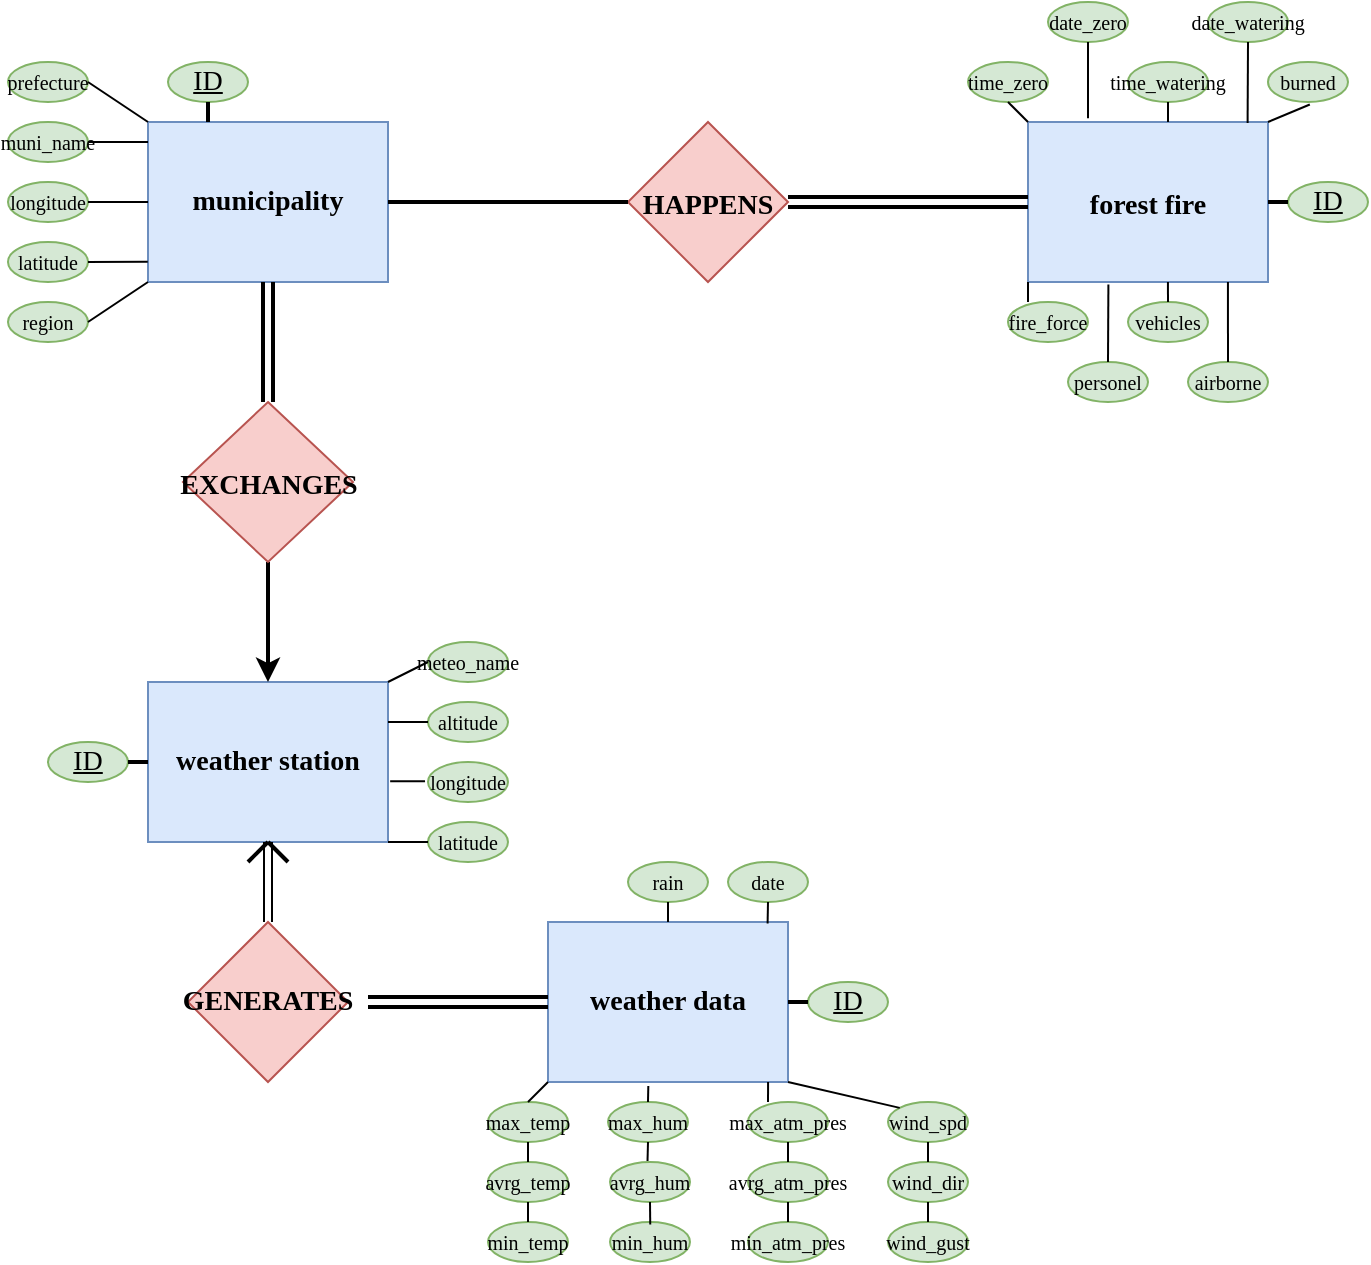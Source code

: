 <mxfile version="20.6.2" type="github"><diagram id="WWY81_JtuqOu2J2RoEmf" name="Page-1"><mxGraphModel dx="1381" dy="764" grid="1" gridSize="10" guides="1" tooltips="1" connect="1" arrows="1" fold="1" page="1" pageScale="1" pageWidth="850" pageHeight="1100" math="0" shadow="0"><root><mxCell id="0"/><mxCell id="1" parent="0"/><mxCell id="IWE4IvIM3m5MT6L9Yo8g-1" value="&lt;h2&gt;&lt;font style=&quot;font-size: 14px;&quot; face=&quot;Verdana&quot;&gt;forest fire&lt;/font&gt;&lt;/h2&gt;" style="rounded=0;whiteSpace=wrap;html=1;fillColor=#dae8fc;strokeColor=#6c8ebf;" parent="1" vertex="1"><mxGeometry x="560" y="120" width="120" height="80" as="geometry"/></mxCell><mxCell id="IWE4IvIM3m5MT6L9Yo8g-2" value="&lt;font face=&quot;Verdana&quot; style=&quot;font-size: 14px;&quot;&gt;&lt;b&gt;municipality&lt;/b&gt;&lt;/font&gt;" style="rounded=0;whiteSpace=wrap;html=1;fillColor=#dae8fc;strokeColor=#6c8ebf;" parent="1" vertex="1"><mxGeometry x="120" y="120" width="120" height="80" as="geometry"/></mxCell><mxCell id="IWE4IvIM3m5MT6L9Yo8g-3" value="&lt;b&gt;&lt;font face=&quot;Verdana&quot;&gt;&lt;font style=&quot;font-size: 14px;&quot;&gt;weather &lt;/font&gt;&lt;font style=&quot;font-size: 14px;&quot;&gt;station&lt;/font&gt;&lt;/font&gt;&lt;/b&gt;" style="rounded=0;whiteSpace=wrap;html=1;fillColor=#dae8fc;strokeColor=#6c8ebf;" parent="1" vertex="1"><mxGeometry x="120" y="400" width="120" height="80" as="geometry"/></mxCell><mxCell id="IWE4IvIM3m5MT6L9Yo8g-4" value="&lt;h2&gt;&lt;font face=&quot;Verdana&quot; style=&quot;font-size: 14px;&quot;&gt;HAPPENS&lt;/font&gt;&lt;/h2&gt;" style="rhombus;whiteSpace=wrap;html=1;fillColor=#f8cecc;strokeColor=#b85450;" parent="1" vertex="1"><mxGeometry x="360" y="120" width="80" height="80" as="geometry"/></mxCell><mxCell id="22NcV_AXBY8GXujb-o-Q-12" style="edgeStyle=orthogonalEdgeStyle;rounded=0;orthogonalLoop=1;jettySize=auto;html=1;exitX=0.5;exitY=1;exitDx=0;exitDy=0;entryX=0.5;entryY=0;entryDx=0;entryDy=0;strokeWidth=2;" parent="1" source="IWE4IvIM3m5MT6L9Yo8g-6" target="IWE4IvIM3m5MT6L9Yo8g-3" edge="1"><mxGeometry relative="1" as="geometry"/></mxCell><mxCell id="IWE4IvIM3m5MT6L9Yo8g-6" value="&lt;h2&gt;&lt;font style=&quot;font-size: 14px;&quot; face=&quot;Verdana&quot;&gt;EXCHANGES&lt;/font&gt;&lt;/h2&gt;" style="rhombus;whiteSpace=wrap;html=1;fillColor=#f8cecc;strokeColor=#b85450;" parent="1" vertex="1"><mxGeometry x="137.5" y="260" width="85" height="80" as="geometry"/></mxCell><mxCell id="IWE4IvIM3m5MT6L9Yo8g-7" value="&lt;b style=&quot;&quot;&gt;&lt;font face=&quot;Verdana&quot; style=&quot;font-size: 14px;&quot;&gt;GENERATES&lt;/font&gt;&lt;/b&gt;" style="rhombus;whiteSpace=wrap;html=1;fillColor=#f8cecc;strokeColor=#b85450;" parent="1" vertex="1"><mxGeometry x="140" y="520" width="80" height="80" as="geometry"/></mxCell><mxCell id="IWE4IvIM3m5MT6L9Yo8g-8" value="&lt;font color=&quot;#000000&quot;&gt;&lt;b&gt;weather data&lt;/b&gt;&lt;/font&gt;" style="rounded=0;whiteSpace=wrap;html=1;labelBackgroundColor=none;fontFamily=Verdana;fontSize=14;fillColor=#dae8fc;strokeColor=#6c8ebf;" parent="1" vertex="1"><mxGeometry x="320" y="520" width="120" height="80" as="geometry"/></mxCell><mxCell id="f_Eok9SNf_XsYcOHeP-y-2" style="edgeStyle=orthogonalEdgeStyle;rounded=0;orthogonalLoop=1;jettySize=auto;html=1;exitX=0.5;exitY=1;exitDx=0;exitDy=0;fontFamily=Verdana;fontSize=14;" parent="1" source="IWE4IvIM3m5MT6L9Yo8g-2" target="IWE4IvIM3m5MT6L9Yo8g-2" edge="1"><mxGeometry relative="1" as="geometry"/></mxCell><mxCell id="f_Eok9SNf_XsYcOHeP-y-4" style="edgeStyle=orthogonalEdgeStyle;rounded=0;orthogonalLoop=1;jettySize=auto;html=1;exitX=0.5;exitY=1;exitDx=0;exitDy=0;fontFamily=Verdana;fontSize=14;" parent="1" source="IWE4IvIM3m5MT6L9Yo8g-2" target="IWE4IvIM3m5MT6L9Yo8g-2" edge="1"><mxGeometry relative="1" as="geometry"/></mxCell><mxCell id="f_Eok9SNf_XsYcOHeP-y-8" value="" style="shape=link;html=1;rounded=0;fontFamily=Verdana;fontSize=14;entryX=0.5;entryY=1;entryDx=0;entryDy=0;exitX=0.5;exitY=0;exitDx=0;exitDy=0;strokeWidth=2;" parent="1" source="IWE4IvIM3m5MT6L9Yo8g-6" target="IWE4IvIM3m5MT6L9Yo8g-2" edge="1"><mxGeometry width="100" relative="1" as="geometry"><mxPoint x="240" y="250" as="sourcePoint"/><mxPoint x="340" y="250" as="targetPoint"/></mxGeometry></mxCell><mxCell id="f_Eok9SNf_XsYcOHeP-y-9" value="" style="endArrow=none;html=1;rounded=0;strokeWidth=2;fontFamily=Verdana;fontSize=14;entryX=1;entryY=0.5;entryDx=0;entryDy=0;exitX=0;exitY=0.5;exitDx=0;exitDy=0;" parent="1" source="IWE4IvIM3m5MT6L9Yo8g-4" target="IWE4IvIM3m5MT6L9Yo8g-2" edge="1"><mxGeometry width="50" height="50" relative="1" as="geometry"><mxPoint x="480" y="410" as="sourcePoint"/><mxPoint x="530" y="360" as="targetPoint"/></mxGeometry></mxCell><mxCell id="f_Eok9SNf_XsYcOHeP-y-10" value="" style="shape=link;html=1;rounded=0;strokeWidth=2;fontFamily=Verdana;fontSize=14;exitX=1;exitY=0.5;exitDx=0;exitDy=0;entryX=0;entryY=0.5;entryDx=0;entryDy=0;" parent="1" source="IWE4IvIM3m5MT6L9Yo8g-4" target="IWE4IvIM3m5MT6L9Yo8g-1" edge="1"><mxGeometry width="100" relative="1" as="geometry"><mxPoint x="450" y="160" as="sourcePoint"/><mxPoint x="550" y="160" as="targetPoint"/></mxGeometry></mxCell><mxCell id="f_Eok9SNf_XsYcOHeP-y-11" value="" style="shape=link;html=1;rounded=0;strokeWidth=2;fontFamily=Verdana;fontSize=14;entryX=0;entryY=0.5;entryDx=0;entryDy=0;" parent="1" target="IWE4IvIM3m5MT6L9Yo8g-8" edge="1"><mxGeometry width="100" relative="1" as="geometry"><mxPoint x="230" y="560" as="sourcePoint"/><mxPoint x="300" y="560" as="targetPoint"/></mxGeometry></mxCell><mxCell id="f_Eok9SNf_XsYcOHeP-y-14" value="ID" style="ellipse;whiteSpace=wrap;html=1;fontFamily=Verdana;fontSize=14;fontStyle=4;fillColor=#d5e8d4;strokeColor=#82b366;" parent="1" vertex="1"><mxGeometry x="130" y="90" width="40" height="20" as="geometry"/></mxCell><mxCell id="f_Eok9SNf_XsYcOHeP-y-16" value="" style="endArrow=none;html=1;rounded=0;strokeWidth=2;fontFamily=Verdana;fontSize=14;entryX=0.5;entryY=1;entryDx=0;entryDy=0;exitX=0.25;exitY=0;exitDx=0;exitDy=0;" parent="1" source="IWE4IvIM3m5MT6L9Yo8g-2" target="f_Eok9SNf_XsYcOHeP-y-14" edge="1"><mxGeometry width="50" height="50" relative="1" as="geometry"><mxPoint x="20" y="140" as="sourcePoint"/><mxPoint x="70" y="90" as="targetPoint"/></mxGeometry></mxCell><mxCell id="f_Eok9SNf_XsYcOHeP-y-17" value="ID" style="ellipse;whiteSpace=wrap;html=1;fontFamily=Verdana;fontSize=14;fontStyle=4;fillColor=#d5e8d4;strokeColor=#82b366;" parent="1" vertex="1"><mxGeometry x="690" y="150" width="40" height="20" as="geometry"/></mxCell><mxCell id="f_Eok9SNf_XsYcOHeP-y-18" value="ID" style="ellipse;whiteSpace=wrap;html=1;fontFamily=Verdana;fontSize=14;fontStyle=4;fillColor=#d5e8d4;strokeColor=#82b366;" parent="1" vertex="1"><mxGeometry x="70" y="430" width="40" height="20" as="geometry"/></mxCell><mxCell id="f_Eok9SNf_XsYcOHeP-y-19" value="ID" style="ellipse;whiteSpace=wrap;html=1;fontFamily=Verdana;fontSize=14;fontStyle=4;fillColor=#d5e8d4;strokeColor=#82b366;" parent="1" vertex="1"><mxGeometry x="450" y="550" width="40" height="20" as="geometry"/></mxCell><mxCell id="f_Eok9SNf_XsYcOHeP-y-20" value="" style="endArrow=none;html=1;rounded=0;strokeWidth=2;fontFamily=Verdana;fontSize=14;entryX=0;entryY=0.5;entryDx=0;entryDy=0;exitX=1;exitY=0.5;exitDx=0;exitDy=0;" parent="1" source="IWE4IvIM3m5MT6L9Yo8g-1" target="f_Eok9SNf_XsYcOHeP-y-17" edge="1"><mxGeometry width="50" height="50" relative="1" as="geometry"><mxPoint x="670" y="260" as="sourcePoint"/><mxPoint x="720" y="210" as="targetPoint"/></mxGeometry></mxCell><mxCell id="f_Eok9SNf_XsYcOHeP-y-21" value="" style="endArrow=none;html=1;rounded=0;strokeWidth=2;fontFamily=Verdana;fontSize=14;entryX=1;entryY=0.5;entryDx=0;entryDy=0;exitX=0;exitY=0.5;exitDx=0;exitDy=0;" parent="1" source="IWE4IvIM3m5MT6L9Yo8g-3" target="f_Eok9SNf_XsYcOHeP-y-18" edge="1"><mxGeometry width="50" height="50" relative="1" as="geometry"><mxPoint x="40" y="530" as="sourcePoint"/><mxPoint x="90" y="480" as="targetPoint"/></mxGeometry></mxCell><mxCell id="f_Eok9SNf_XsYcOHeP-y-22" value="" style="endArrow=none;html=1;rounded=0;strokeWidth=2;fontFamily=Verdana;fontSize=14;exitX=0;exitY=0.5;exitDx=0;exitDy=0;entryX=1;entryY=0.5;entryDx=0;entryDy=0;" parent="1" source="f_Eok9SNf_XsYcOHeP-y-19" target="IWE4IvIM3m5MT6L9Yo8g-8" edge="1"><mxGeometry width="50" height="50" relative="1" as="geometry"><mxPoint x="490" y="540" as="sourcePoint"/><mxPoint x="540" y="490" as="targetPoint"/></mxGeometry></mxCell><mxCell id="f_Eok9SNf_XsYcOHeP-y-23" value="&lt;font size=&quot;1&quot;&gt;time_zero&lt;/font&gt;" style="ellipse;whiteSpace=wrap;html=1;fontFamily=Verdana;fontSize=14;fontStyle=0;fillColor=#d5e8d4;strokeColor=#82b366;" parent="1" vertex="1"><mxGeometry x="530" y="90" width="40" height="20" as="geometry"/></mxCell><mxCell id="f_Eok9SNf_XsYcOHeP-y-24" value="&lt;font size=&quot;1&quot;&gt;date_zero&lt;/font&gt;" style="ellipse;whiteSpace=wrap;html=1;fontFamily=Verdana;fontSize=14;fontStyle=0;fillColor=#d5e8d4;strokeColor=#82b366;" parent="1" vertex="1"><mxGeometry x="570" y="60" width="40" height="20" as="geometry"/></mxCell><mxCell id="f_Eok9SNf_XsYcOHeP-y-25" value="&lt;font size=&quot;1&quot;&gt;time_watering&lt;br&gt;&lt;/font&gt;" style="ellipse;whiteSpace=wrap;html=1;fontFamily=Verdana;fontSize=14;fontStyle=0;fillColor=#d5e8d4;strokeColor=#82b366;" parent="1" vertex="1"><mxGeometry x="610" y="90" width="40" height="20" as="geometry"/></mxCell><mxCell id="f_Eok9SNf_XsYcOHeP-y-78" value="&lt;font size=&quot;1&quot;&gt;date_watering&lt;br&gt;&lt;/font&gt;" style="ellipse;whiteSpace=wrap;html=1;fontFamily=Verdana;fontSize=14;fontStyle=0;fillColor=#d5e8d4;strokeColor=#82b366;" parent="1" vertex="1"><mxGeometry x="650" y="60" width="40" height="20" as="geometry"/></mxCell><mxCell id="f_Eok9SNf_XsYcOHeP-y-79" value="&lt;font size=&quot;1&quot;&gt;burned&lt;br&gt;&lt;/font&gt;" style="ellipse;whiteSpace=wrap;html=1;fontFamily=Verdana;fontSize=14;fontStyle=0;fillColor=#d5e8d4;strokeColor=#82b366;" parent="1" vertex="1"><mxGeometry x="680" y="90" width="40" height="20" as="geometry"/></mxCell><mxCell id="f_Eok9SNf_XsYcOHeP-y-80" value="&lt;font size=&quot;1&quot;&gt;personel&lt;br&gt;&lt;/font&gt;" style="ellipse;whiteSpace=wrap;html=1;fontFamily=Verdana;fontSize=14;fontStyle=0;fillColor=#d5e8d4;strokeColor=#82b366;" parent="1" vertex="1"><mxGeometry x="580" y="240" width="40" height="20" as="geometry"/></mxCell><mxCell id="f_Eok9SNf_XsYcOHeP-y-81" value="&lt;font size=&quot;1&quot;&gt;vehicles&lt;br&gt;&lt;/font&gt;" style="ellipse;whiteSpace=wrap;html=1;fontFamily=Verdana;fontSize=14;fontStyle=0;fillColor=#d5e8d4;strokeColor=#82b366;" parent="1" vertex="1"><mxGeometry x="610" y="210" width="40" height="20" as="geometry"/></mxCell><mxCell id="f_Eok9SNf_XsYcOHeP-y-82" value="&lt;font size=&quot;1&quot;&gt;airborne&lt;br&gt;&lt;/font&gt;" style="ellipse;whiteSpace=wrap;html=1;fontFamily=Verdana;fontSize=14;fontStyle=0;fillColor=#d5e8d4;strokeColor=#82b366;" parent="1" vertex="1"><mxGeometry x="640" y="240" width="40" height="20" as="geometry"/></mxCell><mxCell id="f_Eok9SNf_XsYcOHeP-y-85" value="&lt;font size=&quot;1&quot;&gt;region&lt;/font&gt;" style="ellipse;whiteSpace=wrap;html=1;fontFamily=Verdana;fontSize=14;fontStyle=0;fillColor=#d5e8d4;strokeColor=#82b366;" parent="1" vertex="1"><mxGeometry x="50" y="210" width="40" height="20" as="geometry"/></mxCell><mxCell id="f_Eok9SNf_XsYcOHeP-y-86" value="&lt;font size=&quot;1&quot;&gt;prefecture&lt;br&gt;&lt;/font&gt;" style="ellipse;whiteSpace=wrap;html=1;fontFamily=Verdana;fontSize=14;fontStyle=0;fillColor=#d5e8d4;strokeColor=#82b366;" parent="1" vertex="1"><mxGeometry x="50" y="90" width="40" height="20" as="geometry"/></mxCell><mxCell id="f_Eok9SNf_XsYcOHeP-y-87" value="&lt;font size=&quot;1&quot;&gt;longitude&lt;br&gt;&lt;/font&gt;" style="ellipse;whiteSpace=wrap;html=1;fontFamily=Verdana;fontSize=14;fontStyle=0;fillColor=#d5e8d4;strokeColor=#82b366;" parent="1" vertex="1"><mxGeometry x="50" y="150" width="40" height="20" as="geometry"/></mxCell><mxCell id="f_Eok9SNf_XsYcOHeP-y-88" value="&lt;font size=&quot;1&quot;&gt;muni_name&lt;br&gt;&lt;/font&gt;" style="ellipse;whiteSpace=wrap;html=1;fontFamily=Verdana;fontSize=14;fontStyle=0;fillColor=#d5e8d4;strokeColor=#82b366;" parent="1" vertex="1"><mxGeometry x="50" y="120" width="40" height="20" as="geometry"/></mxCell><mxCell id="f_Eok9SNf_XsYcOHeP-y-89" value="&lt;font size=&quot;1&quot;&gt;latitude&lt;br&gt;&lt;/font&gt;" style="ellipse;whiteSpace=wrap;html=1;fontFamily=Verdana;fontSize=14;fontStyle=0;fillColor=#d5e8d4;strokeColor=#82b366;" parent="1" vertex="1"><mxGeometry x="50" y="180" width="40" height="20" as="geometry"/></mxCell><mxCell id="f_Eok9SNf_XsYcOHeP-y-90" value="&lt;font size=&quot;1&quot;&gt;meteo_name&lt;/font&gt;" style="ellipse;whiteSpace=wrap;html=1;fontFamily=Verdana;fontSize=14;fontStyle=0;fillColor=#d5e8d4;strokeColor=#82b366;" parent="1" vertex="1"><mxGeometry x="260" y="380" width="40" height="20" as="geometry"/></mxCell><mxCell id="f_Eok9SNf_XsYcOHeP-y-92" value="&lt;font size=&quot;1&quot;&gt;longitude&lt;br&gt;&lt;/font&gt;" style="ellipse;whiteSpace=wrap;html=1;fontFamily=Verdana;fontSize=14;fontStyle=0;fillColor=#d5e8d4;strokeColor=#82b366;" parent="1" vertex="1"><mxGeometry x="260" y="440" width="40" height="20" as="geometry"/></mxCell><mxCell id="f_Eok9SNf_XsYcOHeP-y-93" value="&lt;font size=&quot;1&quot;&gt;altitude&lt;br&gt;&lt;/font&gt;" style="ellipse;whiteSpace=wrap;html=1;fontFamily=Verdana;fontSize=14;fontStyle=0;fillColor=#d5e8d4;strokeColor=#82b366;" parent="1" vertex="1"><mxGeometry x="260" y="410" width="40" height="20" as="geometry"/></mxCell><mxCell id="f_Eok9SNf_XsYcOHeP-y-94" value="&lt;font size=&quot;1&quot;&gt;latitude&lt;br&gt;&lt;/font&gt;" style="ellipse;whiteSpace=wrap;html=1;fontFamily=Verdana;fontSize=14;fontStyle=0;fillColor=#d5e8d4;strokeColor=#82b366;" parent="1" vertex="1"><mxGeometry x="260" y="470" width="40" height="20" as="geometry"/></mxCell><mxCell id="f_Eok9SNf_XsYcOHeP-y-116" value="&lt;font size=&quot;1&quot;&gt;max_temp&lt;br&gt;&lt;/font&gt;" style="ellipse;whiteSpace=wrap;html=1;fontFamily=Verdana;fontSize=14;fontStyle=0;fillColor=#d5e8d4;strokeColor=#82b366;" parent="1" vertex="1"><mxGeometry x="290" y="610" width="40" height="20" as="geometry"/></mxCell><mxCell id="f_Eok9SNf_XsYcOHeP-y-118" value="&lt;font size=&quot;1&quot;&gt;avrg_temp&lt;br&gt;&lt;/font&gt;" style="ellipse;whiteSpace=wrap;html=1;fontFamily=Verdana;fontSize=14;fontStyle=0;fillColor=#d5e8d4;strokeColor=#82b366;" parent="1" vertex="1"><mxGeometry x="290" y="640" width="40" height="20" as="geometry"/></mxCell><mxCell id="f_Eok9SNf_XsYcOHeP-y-119" value="&lt;font size=&quot;1&quot;&gt;min_temp&lt;br&gt;&lt;/font&gt;" style="ellipse;whiteSpace=wrap;html=1;fontFamily=Verdana;fontSize=14;fontStyle=0;fillColor=#d5e8d4;strokeColor=#82b366;" parent="1" vertex="1"><mxGeometry x="290" y="670" width="40" height="20" as="geometry"/></mxCell><mxCell id="f_Eok9SNf_XsYcOHeP-y-120" value="&lt;font size=&quot;1&quot;&gt;max_hum&lt;br&gt;&lt;/font&gt;" style="ellipse;whiteSpace=wrap;html=1;fontFamily=Verdana;fontSize=14;fontStyle=0;fillColor=#d5e8d4;strokeColor=#82b366;" parent="1" vertex="1"><mxGeometry x="350" y="610" width="40" height="20" as="geometry"/></mxCell><mxCell id="f_Eok9SNf_XsYcOHeP-y-121" value="&lt;font size=&quot;1&quot;&gt;avrg_hum&lt;br&gt;&lt;/font&gt;" style="ellipse;whiteSpace=wrap;html=1;fontFamily=Verdana;fontSize=14;fontStyle=0;fillColor=#d5e8d4;strokeColor=#82b366;" parent="1" vertex="1"><mxGeometry x="351" y="640" width="40" height="20" as="geometry"/></mxCell><mxCell id="f_Eok9SNf_XsYcOHeP-y-122" value="&lt;font size=&quot;1&quot;&gt;min_hum&lt;br&gt;&lt;/font&gt;" style="ellipse;whiteSpace=wrap;html=1;fontFamily=Verdana;fontSize=14;fontStyle=0;fillColor=#d5e8d4;strokeColor=#82b366;" parent="1" vertex="1"><mxGeometry x="351" y="670" width="40" height="20" as="geometry"/></mxCell><mxCell id="f_Eok9SNf_XsYcOHeP-y-123" value="&lt;font size=&quot;1&quot;&gt;max_atm_pres&lt;br&gt;&lt;/font&gt;" style="ellipse;whiteSpace=wrap;html=1;fontFamily=Verdana;fontSize=14;fontStyle=0;fillColor=#d5e8d4;strokeColor=#82b366;" parent="1" vertex="1"><mxGeometry x="420" y="610" width="40" height="20" as="geometry"/></mxCell><mxCell id="f_Eok9SNf_XsYcOHeP-y-124" value="&lt;font size=&quot;1&quot;&gt;avrg_atm_pres&lt;br&gt;&lt;/font&gt;" style="ellipse;whiteSpace=wrap;html=1;fontFamily=Verdana;fontSize=14;fontStyle=0;fillColor=#d5e8d4;strokeColor=#82b366;" parent="1" vertex="1"><mxGeometry x="420" y="640" width="40" height="20" as="geometry"/></mxCell><mxCell id="f_Eok9SNf_XsYcOHeP-y-125" value="&lt;font size=&quot;1&quot;&gt;min_atm_pres&lt;br&gt;&lt;/font&gt;" style="ellipse;whiteSpace=wrap;html=1;fontFamily=Verdana;fontSize=14;fontStyle=0;fillColor=#d5e8d4;strokeColor=#82b366;" parent="1" vertex="1"><mxGeometry x="420" y="670" width="40" height="20" as="geometry"/></mxCell><mxCell id="f_Eok9SNf_XsYcOHeP-y-126" value="&lt;font size=&quot;1&quot;&gt;wind_spd&lt;br&gt;&lt;/font&gt;" style="ellipse;whiteSpace=wrap;html=1;fontFamily=Verdana;fontSize=14;fontStyle=0;fillColor=#d5e8d4;strokeColor=#82b366;" parent="1" vertex="1"><mxGeometry x="490" y="610" width="40" height="20" as="geometry"/></mxCell><mxCell id="f_Eok9SNf_XsYcOHeP-y-127" value="&lt;font size=&quot;1&quot;&gt;wind_dir&lt;br&gt;&lt;/font&gt;" style="ellipse;whiteSpace=wrap;html=1;fontFamily=Verdana;fontSize=14;fontStyle=0;fillColor=#d5e8d4;strokeColor=#82b366;" parent="1" vertex="1"><mxGeometry x="490" y="640" width="40" height="20" as="geometry"/></mxCell><mxCell id="f_Eok9SNf_XsYcOHeP-y-128" value="&lt;font size=&quot;1&quot;&gt;wind_gust&lt;br&gt;&lt;/font&gt;" style="ellipse;whiteSpace=wrap;html=1;fontFamily=Verdana;fontSize=14;fontStyle=0;fillColor=#d5e8d4;strokeColor=#82b366;" parent="1" vertex="1"><mxGeometry x="490" y="670" width="40" height="20" as="geometry"/></mxCell><mxCell id="f_Eok9SNf_XsYcOHeP-y-129" value="&lt;font size=&quot;1&quot;&gt;rain&lt;br&gt;&lt;/font&gt;" style="ellipse;whiteSpace=wrap;html=1;fontFamily=Verdana;fontSize=14;fontStyle=0;fillColor=#d5e8d4;strokeColor=#82b366;" parent="1" vertex="1"><mxGeometry x="360" y="490" width="40" height="20" as="geometry"/></mxCell><mxCell id="f_Eok9SNf_XsYcOHeP-y-130" value="&lt;font size=&quot;1&quot;&gt;date&lt;br&gt;&lt;/font&gt;" style="ellipse;whiteSpace=wrap;html=1;fontFamily=Verdana;fontSize=14;fontStyle=0;fillColor=#d5e8d4;strokeColor=#82b366;" parent="1" vertex="1"><mxGeometry x="410" y="490" width="40" height="20" as="geometry"/></mxCell><mxCell id="f_Eok9SNf_XsYcOHeP-y-131" value="&lt;font size=&quot;1&quot;&gt;fire_force&lt;br&gt;&lt;/font&gt;" style="ellipse;whiteSpace=wrap;html=1;fontFamily=Verdana;fontSize=14;fontStyle=0;fillColor=#d5e8d4;strokeColor=#82b366;" parent="1" vertex="1"><mxGeometry x="550" y="210" width="40" height="20" as="geometry"/></mxCell><mxCell id="O7Wk5swd6t4d14lx1I56-5" value="" style="endArrow=none;html=1;rounded=0;entryX=0;entryY=1;entryDx=0;entryDy=0;" parent="1" target="IWE4IvIM3m5MT6L9Yo8g-1" edge="1"><mxGeometry width="50" height="50" relative="1" as="geometry"><mxPoint x="560" y="210" as="sourcePoint"/><mxPoint x="610" y="170" as="targetPoint"/></mxGeometry></mxCell><mxCell id="O7Wk5swd6t4d14lx1I56-6" value="" style="endArrow=none;html=1;rounded=0;entryX=0.5;entryY=0;entryDx=0;entryDy=0;exitX=0.335;exitY=1.016;exitDx=0;exitDy=0;exitPerimeter=0;" parent="1" source="IWE4IvIM3m5MT6L9Yo8g-1" target="f_Eok9SNf_XsYcOHeP-y-80" edge="1"><mxGeometry width="50" height="50" relative="1" as="geometry"><mxPoint x="490" y="260" as="sourcePoint"/><mxPoint x="540" y="210" as="targetPoint"/></mxGeometry></mxCell><mxCell id="O7Wk5swd6t4d14lx1I56-7" value="" style="endArrow=none;html=1;rounded=0;exitX=0.5;exitY=0;exitDx=0;exitDy=0;entryX=0.833;entryY=1;entryDx=0;entryDy=0;entryPerimeter=0;" parent="1" source="f_Eok9SNf_XsYcOHeP-y-82" target="IWE4IvIM3m5MT6L9Yo8g-1" edge="1"><mxGeometry width="50" height="50" relative="1" as="geometry"><mxPoint x="670" y="270" as="sourcePoint"/><mxPoint x="720" y="220" as="targetPoint"/></mxGeometry></mxCell><mxCell id="O7Wk5swd6t4d14lx1I56-8" value="" style="endArrow=none;html=1;rounded=0;entryX=0.5;entryY=0;entryDx=0;entryDy=0;exitX=0.583;exitY=1;exitDx=0;exitDy=0;exitPerimeter=0;" parent="1" source="IWE4IvIM3m5MT6L9Yo8g-1" target="f_Eok9SNf_XsYcOHeP-y-81" edge="1"><mxGeometry width="50" height="50" relative="1" as="geometry"><mxPoint x="490" y="270" as="sourcePoint"/><mxPoint x="540" y="220" as="targetPoint"/></mxGeometry></mxCell><mxCell id="O7Wk5swd6t4d14lx1I56-9" value="" style="endArrow=none;html=1;rounded=0;entryX=0.5;entryY=1;entryDx=0;entryDy=0;exitX=0.25;exitY=-0.023;exitDx=0;exitDy=0;exitPerimeter=0;" parent="1" source="IWE4IvIM3m5MT6L9Yo8g-1" target="f_Eok9SNf_XsYcOHeP-y-24" edge="1"><mxGeometry width="50" height="50" relative="1" as="geometry"><mxPoint x="480" y="100" as="sourcePoint"/><mxPoint x="530" y="50" as="targetPoint"/></mxGeometry></mxCell><mxCell id="O7Wk5swd6t4d14lx1I56-10" value="" style="endArrow=none;html=1;rounded=0;entryX=0.5;entryY=1;entryDx=0;entryDy=0;" parent="1" target="f_Eok9SNf_XsYcOHeP-y-25" edge="1"><mxGeometry width="50" height="50" relative="1" as="geometry"><mxPoint x="630" y="120" as="sourcePoint"/><mxPoint x="660" y="40" as="targetPoint"/></mxGeometry></mxCell><mxCell id="O7Wk5swd6t4d14lx1I56-11" value="" style="endArrow=none;html=1;rounded=0;entryX=0.5;entryY=1;entryDx=0;entryDy=0;exitX=0;exitY=0;exitDx=0;exitDy=0;" parent="1" source="IWE4IvIM3m5MT6L9Yo8g-1" target="f_Eok9SNf_XsYcOHeP-y-23" edge="1"><mxGeometry width="50" height="50" relative="1" as="geometry"><mxPoint x="500" y="150" as="sourcePoint"/><mxPoint x="550" y="100" as="targetPoint"/></mxGeometry></mxCell><mxCell id="O7Wk5swd6t4d14lx1I56-12" value="" style="endArrow=none;html=1;rounded=0;entryX=0.523;entryY=1.063;entryDx=0;entryDy=0;entryPerimeter=0;exitX=1;exitY=0;exitDx=0;exitDy=0;" parent="1" source="IWE4IvIM3m5MT6L9Yo8g-1" target="f_Eok9SNf_XsYcOHeP-y-79" edge="1"><mxGeometry width="50" height="50" relative="1" as="geometry"><mxPoint x="470" y="140" as="sourcePoint"/><mxPoint x="520" y="90" as="targetPoint"/></mxGeometry></mxCell><mxCell id="O7Wk5swd6t4d14lx1I56-13" value="" style="endArrow=none;html=1;rounded=0;entryX=0.5;entryY=1;entryDx=0;entryDy=0;exitX=0.915;exitY=0.006;exitDx=0;exitDy=0;exitPerimeter=0;" parent="1" source="IWE4IvIM3m5MT6L9Yo8g-1" target="f_Eok9SNf_XsYcOHeP-y-78" edge="1"><mxGeometry width="50" height="50" relative="1" as="geometry"><mxPoint x="480" y="130" as="sourcePoint"/><mxPoint x="530" y="80" as="targetPoint"/></mxGeometry></mxCell><mxCell id="O7Wk5swd6t4d14lx1I56-14" value="" style="endArrow=none;html=1;rounded=0;exitX=1;exitY=0.5;exitDx=0;exitDy=0;entryX=-0.001;entryY=0.874;entryDx=0;entryDy=0;entryPerimeter=0;" parent="1" source="f_Eok9SNf_XsYcOHeP-y-89" target="IWE4IvIM3m5MT6L9Yo8g-2" edge="1"><mxGeometry width="50" height="50" relative="1" as="geometry"><mxPoint x="90" y="180" as="sourcePoint"/><mxPoint x="140" y="130" as="targetPoint"/></mxGeometry></mxCell><mxCell id="O7Wk5swd6t4d14lx1I56-15" value="" style="endArrow=none;html=1;rounded=0;entryX=0;entryY=0.5;entryDx=0;entryDy=0;exitX=1;exitY=0.5;exitDx=0;exitDy=0;" parent="1" source="f_Eok9SNf_XsYcOHeP-y-87" target="IWE4IvIM3m5MT6L9Yo8g-2" edge="1"><mxGeometry width="50" height="50" relative="1" as="geometry"><mxPoint x="90" y="210" as="sourcePoint"/><mxPoint x="140" y="160" as="targetPoint"/></mxGeometry></mxCell><mxCell id="O7Wk5swd6t4d14lx1I56-16" value="" style="endArrow=none;html=1;rounded=0;entryX=1;entryY=0.5;entryDx=0;entryDy=0;exitX=0;exitY=0.125;exitDx=0;exitDy=0;exitPerimeter=0;" parent="1" source="IWE4IvIM3m5MT6L9Yo8g-2" target="f_Eok9SNf_XsYcOHeP-y-88" edge="1"><mxGeometry width="50" height="50" relative="1" as="geometry"><mxPoint y="190" as="sourcePoint"/><mxPoint x="50" y="140" as="targetPoint"/></mxGeometry></mxCell><mxCell id="O7Wk5swd6t4d14lx1I56-17" value="" style="endArrow=none;html=1;rounded=0;entryX=1;entryY=0.5;entryDx=0;entryDy=0;exitX=0;exitY=0;exitDx=0;exitDy=0;" parent="1" source="IWE4IvIM3m5MT6L9Yo8g-2" target="f_Eok9SNf_XsYcOHeP-y-86" edge="1"><mxGeometry width="50" height="50" relative="1" as="geometry"><mxPoint x="90" y="180" as="sourcePoint"/><mxPoint x="140" y="130" as="targetPoint"/></mxGeometry></mxCell><mxCell id="O7Wk5swd6t4d14lx1I56-18" value="" style="endArrow=none;html=1;rounded=0;exitX=1;exitY=0.5;exitDx=0;exitDy=0;entryX=0;entryY=1;entryDx=0;entryDy=0;" parent="1" source="f_Eok9SNf_XsYcOHeP-y-85" target="IWE4IvIM3m5MT6L9Yo8g-2" edge="1"><mxGeometry width="50" height="50" relative="1" as="geometry"><mxPoint x="100" y="190" as="sourcePoint"/><mxPoint x="150" y="140" as="targetPoint"/></mxGeometry></mxCell><mxCell id="O7Wk5swd6t4d14lx1I56-20" value="" style="endArrow=none;html=1;rounded=0;entryX=0;entryY=0.5;entryDx=0;entryDy=0;exitX=1;exitY=1;exitDx=0;exitDy=0;" parent="1" source="IWE4IvIM3m5MT6L9Yo8g-3" target="f_Eok9SNf_XsYcOHeP-y-94" edge="1"><mxGeometry width="50" height="50" relative="1" as="geometry"><mxPoint x="40" y="530" as="sourcePoint"/><mxPoint x="90" y="480" as="targetPoint"/></mxGeometry></mxCell><mxCell id="O7Wk5swd6t4d14lx1I56-21" value="" style="endArrow=none;html=1;rounded=0;entryX=-0.037;entryY=0.484;entryDx=0;entryDy=0;entryPerimeter=0;exitX=1.009;exitY=0.621;exitDx=0;exitDy=0;exitPerimeter=0;" parent="1" source="IWE4IvIM3m5MT6L9Yo8g-3" target="f_Eok9SNf_XsYcOHeP-y-92" edge="1"><mxGeometry width="50" height="50" relative="1" as="geometry"><mxPoint x="210" y="540" as="sourcePoint"/><mxPoint x="260" y="490" as="targetPoint"/></mxGeometry></mxCell><mxCell id="O7Wk5swd6t4d14lx1I56-22" value="" style="endArrow=none;html=1;rounded=0;entryX=0;entryY=0.5;entryDx=0;entryDy=0;exitX=1;exitY=0.25;exitDx=0;exitDy=0;" parent="1" source="IWE4IvIM3m5MT6L9Yo8g-3" target="f_Eok9SNf_XsYcOHeP-y-93" edge="1"><mxGeometry width="50" height="50" relative="1" as="geometry"><mxPoint x="220" y="550" as="sourcePoint"/><mxPoint x="270" y="500" as="targetPoint"/></mxGeometry></mxCell><mxCell id="O7Wk5swd6t4d14lx1I56-23" value="" style="endArrow=none;html=1;rounded=0;entryX=0;entryY=0.5;entryDx=0;entryDy=0;exitX=1;exitY=0;exitDx=0;exitDy=0;" parent="1" source="IWE4IvIM3m5MT6L9Yo8g-3" target="f_Eok9SNf_XsYcOHeP-y-90" edge="1"><mxGeometry width="50" height="50" relative="1" as="geometry"><mxPoint x="190" y="415" as="sourcePoint"/><mxPoint x="240" y="365" as="targetPoint"/></mxGeometry></mxCell><mxCell id="O7Wk5swd6t4d14lx1I56-24" value="" style="endArrow=none;html=1;rounded=0;entryX=0.5;entryY=1;entryDx=0;entryDy=0;exitX=0.915;exitY=0.01;exitDx=0;exitDy=0;exitPerimeter=0;" parent="1" source="IWE4IvIM3m5MT6L9Yo8g-8" target="f_Eok9SNf_XsYcOHeP-y-130" edge="1"><mxGeometry width="50" height="50" relative="1" as="geometry"><mxPoint x="460" y="580" as="sourcePoint"/><mxPoint x="510" y="530" as="targetPoint"/></mxGeometry></mxCell><mxCell id="O7Wk5swd6t4d14lx1I56-25" value="" style="endArrow=none;html=1;rounded=0;entryX=0.5;entryY=1;entryDx=0;entryDy=0;exitX=0.5;exitY=0;exitDx=0;exitDy=0;" parent="1" source="IWE4IvIM3m5MT6L9Yo8g-8" target="f_Eok9SNf_XsYcOHeP-y-129" edge="1"><mxGeometry width="50" height="50" relative="1" as="geometry"><mxPoint x="240" y="570" as="sourcePoint"/><mxPoint x="290" y="520" as="targetPoint"/></mxGeometry></mxCell><mxCell id="O7Wk5swd6t4d14lx1I56-26" value="" style="endArrow=none;html=1;rounded=0;entryX=0;entryY=1;entryDx=0;entryDy=0;exitX=0.5;exitY=0;exitDx=0;exitDy=0;" parent="1" source="f_Eok9SNf_XsYcOHeP-y-116" target="IWE4IvIM3m5MT6L9Yo8g-8" edge="1"><mxGeometry width="50" height="50" relative="1" as="geometry"><mxPoint x="250" y="640" as="sourcePoint"/><mxPoint x="300" y="590" as="targetPoint"/></mxGeometry></mxCell><mxCell id="O7Wk5swd6t4d14lx1I56-27" value="" style="endArrow=none;html=1;rounded=0;entryX=0.418;entryY=1.025;entryDx=0;entryDy=0;entryPerimeter=0;exitX=0.5;exitY=0;exitDx=0;exitDy=0;" parent="1" source="f_Eok9SNf_XsYcOHeP-y-120" target="IWE4IvIM3m5MT6L9Yo8g-8" edge="1"><mxGeometry width="50" height="50" relative="1" as="geometry"><mxPoint x="350" y="650" as="sourcePoint"/><mxPoint x="400" y="600" as="targetPoint"/></mxGeometry></mxCell><mxCell id="O7Wk5swd6t4d14lx1I56-28" value="" style="endArrow=none;html=1;rounded=0;entryX=0.917;entryY=1;entryDx=0;entryDy=0;entryPerimeter=0;" parent="1" target="IWE4IvIM3m5MT6L9Yo8g-8" edge="1"><mxGeometry width="50" height="50" relative="1" as="geometry"><mxPoint x="430" y="610" as="sourcePoint"/><mxPoint x="470" y="600" as="targetPoint"/></mxGeometry></mxCell><mxCell id="O7Wk5swd6t4d14lx1I56-29" value="" style="endArrow=none;html=1;rounded=0;entryX=1;entryY=1;entryDx=0;entryDy=0;exitX=0;exitY=0;exitDx=0;exitDy=0;" parent="1" source="f_Eok9SNf_XsYcOHeP-y-126" target="IWE4IvIM3m5MT6L9Yo8g-8" edge="1"><mxGeometry width="50" height="50" relative="1" as="geometry"><mxPoint x="530" y="620" as="sourcePoint"/><mxPoint x="580" y="570" as="targetPoint"/></mxGeometry></mxCell><mxCell id="O7Wk5swd6t4d14lx1I56-30" value="" style="endArrow=none;html=1;rounded=0;entryX=0.5;entryY=1;entryDx=0;entryDy=0;exitX=0.5;exitY=0;exitDx=0;exitDy=0;" parent="1" source="f_Eok9SNf_XsYcOHeP-y-118" target="f_Eok9SNf_XsYcOHeP-y-116" edge="1"><mxGeometry width="50" height="50" relative="1" as="geometry"><mxPoint x="380" y="700" as="sourcePoint"/><mxPoint x="430" y="650" as="targetPoint"/></mxGeometry></mxCell><mxCell id="O7Wk5swd6t4d14lx1I56-31" value="" style="endArrow=none;html=1;rounded=0;entryX=0.5;entryY=1;entryDx=0;entryDy=0;exitX=0.5;exitY=0;exitDx=0;exitDy=0;" parent="1" source="f_Eok9SNf_XsYcOHeP-y-119" target="f_Eok9SNf_XsYcOHeP-y-118" edge="1"><mxGeometry width="50" height="50" relative="1" as="geometry"><mxPoint x="300" y="710" as="sourcePoint"/><mxPoint x="350" y="660" as="targetPoint"/></mxGeometry></mxCell><mxCell id="O7Wk5swd6t4d14lx1I56-32" value="" style="endArrow=none;html=1;rounded=0;entryX=0.503;entryY=0.063;entryDx=0;entryDy=0;entryPerimeter=0;exitX=0.5;exitY=1;exitDx=0;exitDy=0;" parent="1" source="f_Eok9SNf_XsYcOHeP-y-121" target="f_Eok9SNf_XsYcOHeP-y-122" edge="1"><mxGeometry width="50" height="50" relative="1" as="geometry"><mxPoint x="340" y="750" as="sourcePoint"/><mxPoint x="390" y="700" as="targetPoint"/></mxGeometry></mxCell><mxCell id="O7Wk5swd6t4d14lx1I56-33" value="" style="endArrow=none;html=1;rounded=0;entryX=0.469;entryY=-0.023;entryDx=0;entryDy=0;exitX=0.5;exitY=1;exitDx=0;exitDy=0;entryPerimeter=0;" parent="1" source="f_Eok9SNf_XsYcOHeP-y-120" target="f_Eok9SNf_XsYcOHeP-y-121" edge="1"><mxGeometry width="50" height="50" relative="1" as="geometry"><mxPoint x="360" y="680" as="sourcePoint"/><mxPoint x="410" y="630" as="targetPoint"/></mxGeometry></mxCell><mxCell id="O7Wk5swd6t4d14lx1I56-34" value="" style="endArrow=none;html=1;rounded=0;entryX=0.5;entryY=1;entryDx=0;entryDy=0;exitX=0.5;exitY=0;exitDx=0;exitDy=0;" parent="1" source="f_Eok9SNf_XsYcOHeP-y-124" target="f_Eok9SNf_XsYcOHeP-y-123" edge="1"><mxGeometry width="50" height="50" relative="1" as="geometry"><mxPoint x="430" y="680" as="sourcePoint"/><mxPoint x="480" y="630" as="targetPoint"/></mxGeometry></mxCell><mxCell id="O7Wk5swd6t4d14lx1I56-35" value="" style="endArrow=none;html=1;rounded=0;entryX=0.5;entryY=1;entryDx=0;entryDy=0;exitX=0.5;exitY=0;exitDx=0;exitDy=0;" parent="1" source="f_Eok9SNf_XsYcOHeP-y-125" target="f_Eok9SNf_XsYcOHeP-y-124" edge="1"><mxGeometry width="50" height="50" relative="1" as="geometry"><mxPoint x="390" y="730" as="sourcePoint"/><mxPoint x="440" y="680" as="targetPoint"/></mxGeometry></mxCell><mxCell id="O7Wk5swd6t4d14lx1I56-36" value="" style="endArrow=none;html=1;rounded=0;entryX=0.5;entryY=1;entryDx=0;entryDy=0;exitX=0.5;exitY=0;exitDx=0;exitDy=0;" parent="1" source="f_Eok9SNf_XsYcOHeP-y-127" target="f_Eok9SNf_XsYcOHeP-y-126" edge="1"><mxGeometry width="50" height="50" relative="1" as="geometry"><mxPoint x="540" y="680" as="sourcePoint"/><mxPoint x="590" y="630" as="targetPoint"/></mxGeometry></mxCell><mxCell id="O7Wk5swd6t4d14lx1I56-37" value="" style="endArrow=none;html=1;rounded=0;entryX=0.5;entryY=1;entryDx=0;entryDy=0;exitX=0.5;exitY=0;exitDx=0;exitDy=0;" parent="1" source="f_Eok9SNf_XsYcOHeP-y-128" target="f_Eok9SNf_XsYcOHeP-y-127" edge="1"><mxGeometry width="50" height="50" relative="1" as="geometry"><mxPoint x="550" y="700" as="sourcePoint"/><mxPoint x="600" y="650" as="targetPoint"/></mxGeometry></mxCell><mxCell id="22NcV_AXBY8GXujb-o-Q-7" value="" style="shape=link;html=1;rounded=0;exitX=0.5;exitY=0;exitDx=0;exitDy=0;" parent="1" source="IWE4IvIM3m5MT6L9Yo8g-7" edge="1"><mxGeometry width="100" relative="1" as="geometry"><mxPoint x="170" y="520" as="sourcePoint"/><mxPoint x="180" y="480" as="targetPoint"/></mxGeometry></mxCell><mxCell id="22NcV_AXBY8GXujb-o-Q-8" value="" style="endArrow=none;html=1;rounded=0;entryX=0.5;entryY=1;entryDx=0;entryDy=0;strokeWidth=2;" parent="1" target="IWE4IvIM3m5MT6L9Yo8g-3" edge="1"><mxGeometry width="50" height="50" relative="1" as="geometry"><mxPoint x="190" y="490" as="sourcePoint"/><mxPoint x="240" y="490" as="targetPoint"/></mxGeometry></mxCell><mxCell id="22NcV_AXBY8GXujb-o-Q-9" value="" style="endArrow=none;html=1;rounded=0;strokeWidth=2;" parent="1" edge="1"><mxGeometry width="50" height="50" relative="1" as="geometry"><mxPoint x="170" y="490" as="sourcePoint"/><mxPoint x="180" y="480" as="targetPoint"/></mxGeometry></mxCell></root></mxGraphModel></diagram></mxfile>